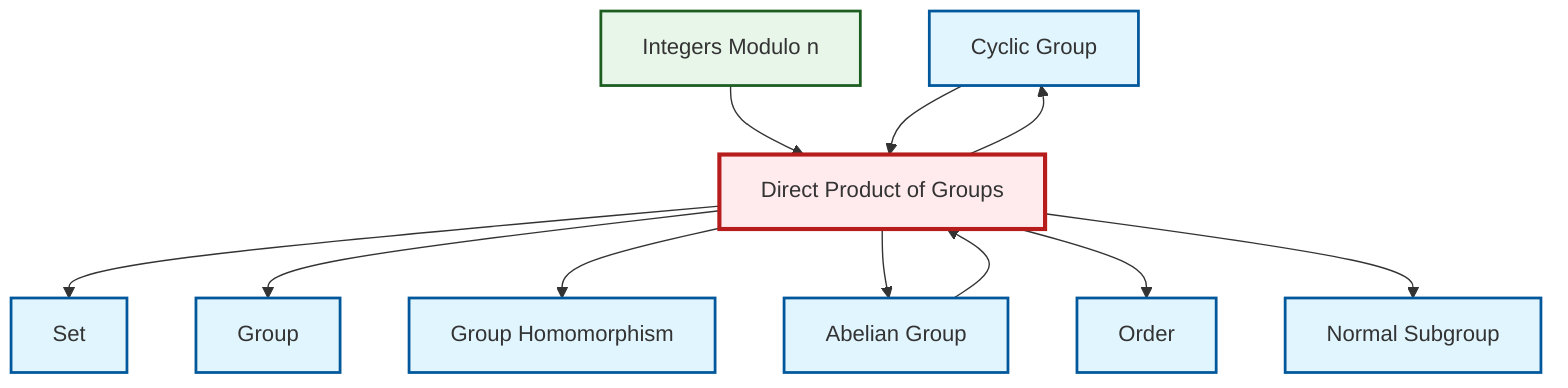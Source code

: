 graph TD
    classDef definition fill:#e1f5fe,stroke:#01579b,stroke-width:2px
    classDef theorem fill:#f3e5f5,stroke:#4a148c,stroke-width:2px
    classDef axiom fill:#fff3e0,stroke:#e65100,stroke-width:2px
    classDef example fill:#e8f5e9,stroke:#1b5e20,stroke-width:2px
    classDef current fill:#ffebee,stroke:#b71c1c,stroke-width:3px
    def-group["Group"]:::definition
    def-homomorphism["Group Homomorphism"]:::definition
    def-cyclic-group["Cyclic Group"]:::definition
    def-normal-subgroup["Normal Subgroup"]:::definition
    def-set["Set"]:::definition
    def-order["Order"]:::definition
    def-direct-product["Direct Product of Groups"]:::definition
    ex-quotient-integers-mod-n["Integers Modulo n"]:::example
    def-abelian-group["Abelian Group"]:::definition
    def-direct-product --> def-cyclic-group
    def-direct-product --> def-set
    def-direct-product --> def-group
    ex-quotient-integers-mod-n --> def-direct-product
    def-direct-product --> def-homomorphism
    def-direct-product --> def-abelian-group
    def-direct-product --> def-order
    def-abelian-group --> def-direct-product
    def-cyclic-group --> def-direct-product
    def-direct-product --> def-normal-subgroup
    class def-direct-product current